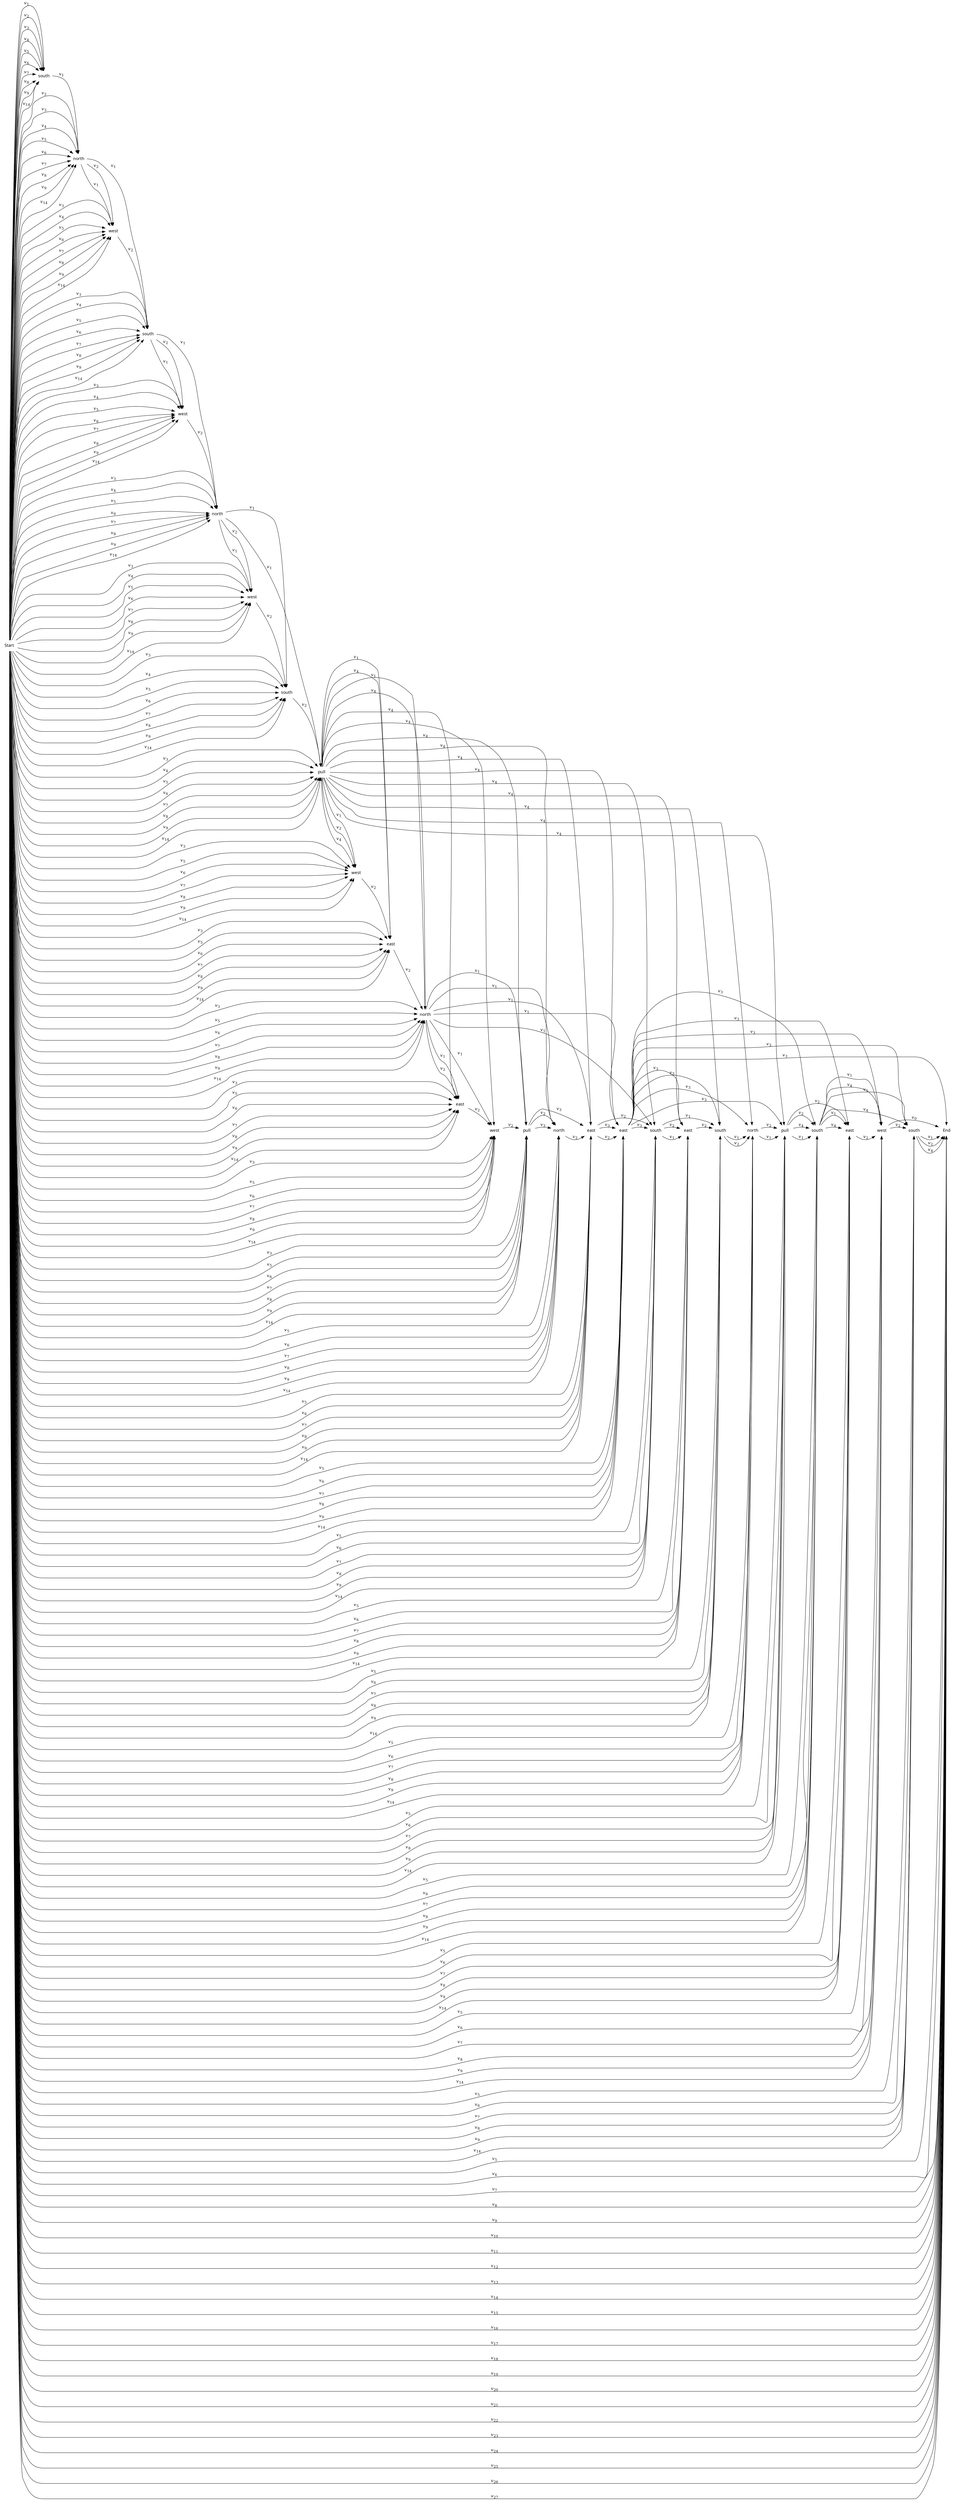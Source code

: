 digraph cat {
rankdir=LR
node [shape=plaintext]
edge [arrowhead=normal]

0 [label="Start",fontname="sans"]
1 [label="south",fontname="sans"]
2 [label="north",fontname="sans"]
3 [label="west",fontname="sans"]
4 [label="south",fontname="sans"]
5 [label="west",fontname="sans"]
6 [label="north",fontname="sans"]
7 [label="west",fontname="sans"]
8 [label="south",fontname="sans"]
9 [label="pull",fontname="sans"]
10 [label="west",fontname="sans"]
11 [label="east",fontname="sans"]
12 [label="north",fontname="sans"]
13 [label="east",fontname="sans"]
14 [label="west",fontname="sans"]
15 [label="pull",fontname="sans"]
16 [label="north",fontname="sans"]
17 [label="east",fontname="sans"]
18 [label="east",fontname="sans"]
19 [label="south",fontname="sans"]
20 [label="east",fontname="sans"]
21 [label="south",fontname="sans"]
22 [label="north",fontname="sans"]
23 [label="pull",fontname="sans"]
24 [label="south",fontname="sans"]
25 [label="east",fontname="sans"]
26 [label="west",fontname="sans"]
27 [label="south",fontname="sans"]
28 [label="End",fontname="sans"]

0 -> 1 [label=<<i>v</i><sub>1</sub>>]
0 -> 1 [label=<<i>v</i><sub>2</sub>>]
0 -> 2 [label=<<i>v</i><sub>2</sub>>]
0 -> 1 [label=<<i>v</i><sub>3</sub>>]
0 -> 2 [label=<<i>v</i><sub>3</sub>>]
0 -> 3 [label=<<i>v</i><sub>3</sub>>]
0 -> 4 [label=<<i>v</i><sub>3</sub>>]
0 -> 5 [label=<<i>v</i><sub>3</sub>>]
0 -> 6 [label=<<i>v</i><sub>3</sub>>]
0 -> 7 [label=<<i>v</i><sub>3</sub>>]
0 -> 8 [label=<<i>v</i><sub>3</sub>>]
0 -> 9 [label=<<i>v</i><sub>3</sub>>]
0 -> 10 [label=<<i>v</i><sub>3</sub>>]
0 -> 11 [label=<<i>v</i><sub>3</sub>>]
0 -> 12 [label=<<i>v</i><sub>3</sub>>]
0 -> 13 [label=<<i>v</i><sub>3</sub>>]
0 -> 14 [label=<<i>v</i><sub>3</sub>>]
0 -> 15 [label=<<i>v</i><sub>3</sub>>]
0 -> 1 [label=<<i>v</i><sub>4</sub>>]
0 -> 2 [label=<<i>v</i><sub>4</sub>>]
0 -> 3 [label=<<i>v</i><sub>4</sub>>]
0 -> 4 [label=<<i>v</i><sub>4</sub>>]
0 -> 5 [label=<<i>v</i><sub>4</sub>>]
0 -> 6 [label=<<i>v</i><sub>4</sub>>]
0 -> 7 [label=<<i>v</i><sub>4</sub>>]
0 -> 8 [label=<<i>v</i><sub>4</sub>>]
0 -> 9 [label=<<i>v</i><sub>4</sub>>]
0 -> 1 [label=<<i>v</i><sub>5</sub>>]
0 -> 2 [label=<<i>v</i><sub>5</sub>>]
0 -> 3 [label=<<i>v</i><sub>5</sub>>]
0 -> 4 [label=<<i>v</i><sub>5</sub>>]
0 -> 5 [label=<<i>v</i><sub>5</sub>>]
0 -> 6 [label=<<i>v</i><sub>5</sub>>]
0 -> 7 [label=<<i>v</i><sub>5</sub>>]
0 -> 8 [label=<<i>v</i><sub>5</sub>>]
0 -> 9 [label=<<i>v</i><sub>5</sub>>]
0 -> 10 [label=<<i>v</i><sub>5</sub>>]
0 -> 11 [label=<<i>v</i><sub>5</sub>>]
0 -> 12 [label=<<i>v</i><sub>5</sub>>]
0 -> 13 [label=<<i>v</i><sub>5</sub>>]
0 -> 14 [label=<<i>v</i><sub>5</sub>>]
0 -> 15 [label=<<i>v</i><sub>5</sub>>]
0 -> 16 [label=<<i>v</i><sub>5</sub>>]
0 -> 17 [label=<<i>v</i><sub>5</sub>>]
0 -> 18 [label=<<i>v</i><sub>5</sub>>]
0 -> 19 [label=<<i>v</i><sub>5</sub>>]
0 -> 20 [label=<<i>v</i><sub>5</sub>>]
0 -> 21 [label=<<i>v</i><sub>5</sub>>]
0 -> 22 [label=<<i>v</i><sub>5</sub>>]
0 -> 23 [label=<<i>v</i><sub>5</sub>>]
0 -> 24 [label=<<i>v</i><sub>5</sub>>]
0 -> 25 [label=<<i>v</i><sub>5</sub>>]
0 -> 26 [label=<<i>v</i><sub>5</sub>>]
0 -> 27 [label=<<i>v</i><sub>5</sub>>]
0 -> 28 [label=<<i>v</i><sub>5</sub>>]
0 -> 1 [label=<<i>v</i><sub>6</sub>>]
0 -> 2 [label=<<i>v</i><sub>6</sub>>]
0 -> 3 [label=<<i>v</i><sub>6</sub>>]
0 -> 4 [label=<<i>v</i><sub>6</sub>>]
0 -> 5 [label=<<i>v</i><sub>6</sub>>]
0 -> 6 [label=<<i>v</i><sub>6</sub>>]
0 -> 7 [label=<<i>v</i><sub>6</sub>>]
0 -> 8 [label=<<i>v</i><sub>6</sub>>]
0 -> 9 [label=<<i>v</i><sub>6</sub>>]
0 -> 10 [label=<<i>v</i><sub>6</sub>>]
0 -> 11 [label=<<i>v</i><sub>6</sub>>]
0 -> 12 [label=<<i>v</i><sub>6</sub>>]
0 -> 13 [label=<<i>v</i><sub>6</sub>>]
0 -> 14 [label=<<i>v</i><sub>6</sub>>]
0 -> 15 [label=<<i>v</i><sub>6</sub>>]
0 -> 16 [label=<<i>v</i><sub>6</sub>>]
0 -> 17 [label=<<i>v</i><sub>6</sub>>]
0 -> 18 [label=<<i>v</i><sub>6</sub>>]
0 -> 19 [label=<<i>v</i><sub>6</sub>>]
0 -> 20 [label=<<i>v</i><sub>6</sub>>]
0 -> 21 [label=<<i>v</i><sub>6</sub>>]
0 -> 22 [label=<<i>v</i><sub>6</sub>>]
0 -> 23 [label=<<i>v</i><sub>6</sub>>]
0 -> 24 [label=<<i>v</i><sub>6</sub>>]
0 -> 25 [label=<<i>v</i><sub>6</sub>>]
0 -> 26 [label=<<i>v</i><sub>6</sub>>]
0 -> 27 [label=<<i>v</i><sub>6</sub>>]
0 -> 28 [label=<<i>v</i><sub>6</sub>>]
0 -> 1 [label=<<i>v</i><sub>7</sub>>]
0 -> 2 [label=<<i>v</i><sub>7</sub>>]
0 -> 3 [label=<<i>v</i><sub>7</sub>>]
0 -> 4 [label=<<i>v</i><sub>7</sub>>]
0 -> 5 [label=<<i>v</i><sub>7</sub>>]
0 -> 6 [label=<<i>v</i><sub>7</sub>>]
0 -> 7 [label=<<i>v</i><sub>7</sub>>]
0 -> 8 [label=<<i>v</i><sub>7</sub>>]
0 -> 9 [label=<<i>v</i><sub>7</sub>>]
0 -> 10 [label=<<i>v</i><sub>7</sub>>]
0 -> 11 [label=<<i>v</i><sub>7</sub>>]
0 -> 12 [label=<<i>v</i><sub>7</sub>>]
0 -> 13 [label=<<i>v</i><sub>7</sub>>]
0 -> 14 [label=<<i>v</i><sub>7</sub>>]
0 -> 15 [label=<<i>v</i><sub>7</sub>>]
0 -> 16 [label=<<i>v</i><sub>7</sub>>]
0 -> 17 [label=<<i>v</i><sub>7</sub>>]
0 -> 18 [label=<<i>v</i><sub>7</sub>>]
0 -> 19 [label=<<i>v</i><sub>7</sub>>]
0 -> 20 [label=<<i>v</i><sub>7</sub>>]
0 -> 21 [label=<<i>v</i><sub>7</sub>>]
0 -> 22 [label=<<i>v</i><sub>7</sub>>]
0 -> 23 [label=<<i>v</i><sub>7</sub>>]
0 -> 24 [label=<<i>v</i><sub>7</sub>>]
0 -> 25 [label=<<i>v</i><sub>7</sub>>]
0 -> 26 [label=<<i>v</i><sub>7</sub>>]
0 -> 27 [label=<<i>v</i><sub>7</sub>>]
0 -> 28 [label=<<i>v</i><sub>7</sub>>]
0 -> 1 [label=<<i>v</i><sub>8</sub>>]
0 -> 2 [label=<<i>v</i><sub>8</sub>>]
0 -> 3 [label=<<i>v</i><sub>8</sub>>]
0 -> 4 [label=<<i>v</i><sub>8</sub>>]
0 -> 5 [label=<<i>v</i><sub>8</sub>>]
0 -> 6 [label=<<i>v</i><sub>8</sub>>]
0 -> 7 [label=<<i>v</i><sub>8</sub>>]
0 -> 8 [label=<<i>v</i><sub>8</sub>>]
0 -> 9 [label=<<i>v</i><sub>8</sub>>]
0 -> 10 [label=<<i>v</i><sub>8</sub>>]
0 -> 11 [label=<<i>v</i><sub>8</sub>>]
0 -> 12 [label=<<i>v</i><sub>8</sub>>]
0 -> 13 [label=<<i>v</i><sub>8</sub>>]
0 -> 14 [label=<<i>v</i><sub>8</sub>>]
0 -> 15 [label=<<i>v</i><sub>8</sub>>]
0 -> 16 [label=<<i>v</i><sub>8</sub>>]
0 -> 17 [label=<<i>v</i><sub>8</sub>>]
0 -> 18 [label=<<i>v</i><sub>8</sub>>]
0 -> 19 [label=<<i>v</i><sub>8</sub>>]
0 -> 20 [label=<<i>v</i><sub>8</sub>>]
0 -> 21 [label=<<i>v</i><sub>8</sub>>]
0 -> 22 [label=<<i>v</i><sub>8</sub>>]
0 -> 23 [label=<<i>v</i><sub>8</sub>>]
0 -> 24 [label=<<i>v</i><sub>8</sub>>]
0 -> 25 [label=<<i>v</i><sub>8</sub>>]
0 -> 26 [label=<<i>v</i><sub>8</sub>>]
0 -> 27 [label=<<i>v</i><sub>8</sub>>]
0 -> 28 [label=<<i>v</i><sub>8</sub>>]
0 -> 1 [label=<<i>v</i><sub>9</sub>>]
0 -> 2 [label=<<i>v</i><sub>9</sub>>]
0 -> 3 [label=<<i>v</i><sub>9</sub>>]
0 -> 4 [label=<<i>v</i><sub>9</sub>>]
0 -> 5 [label=<<i>v</i><sub>9</sub>>]
0 -> 6 [label=<<i>v</i><sub>9</sub>>]
0 -> 7 [label=<<i>v</i><sub>9</sub>>]
0 -> 8 [label=<<i>v</i><sub>9</sub>>]
0 -> 9 [label=<<i>v</i><sub>9</sub>>]
0 -> 10 [label=<<i>v</i><sub>9</sub>>]
0 -> 11 [label=<<i>v</i><sub>9</sub>>]
0 -> 12 [label=<<i>v</i><sub>9</sub>>]
0 -> 13 [label=<<i>v</i><sub>9</sub>>]
0 -> 14 [label=<<i>v</i><sub>9</sub>>]
0 -> 15 [label=<<i>v</i><sub>9</sub>>]
0 -> 16 [label=<<i>v</i><sub>9</sub>>]
0 -> 17 [label=<<i>v</i><sub>9</sub>>]
0 -> 18 [label=<<i>v</i><sub>9</sub>>]
0 -> 19 [label=<<i>v</i><sub>9</sub>>]
0 -> 20 [label=<<i>v</i><sub>9</sub>>]
0 -> 21 [label=<<i>v</i><sub>9</sub>>]
0 -> 22 [label=<<i>v</i><sub>9</sub>>]
0 -> 23 [label=<<i>v</i><sub>9</sub>>]
0 -> 24 [label=<<i>v</i><sub>9</sub>>]
0 -> 25 [label=<<i>v</i><sub>9</sub>>]
0 -> 26 [label=<<i>v</i><sub>9</sub>>]
0 -> 27 [label=<<i>v</i><sub>9</sub>>]
0 -> 28 [label=<<i>v</i><sub>9</sub>>]
0 -> 28 [label=<<i>v</i><sub>10</sub>>]
0 -> 28 [label=<<i>v</i><sub>11</sub>>]
0 -> 28 [label=<<i>v</i><sub>12</sub>>]
0 -> 28 [label=<<i>v</i><sub>13</sub>>]
0 -> 1 [label=<<i>v</i><sub>14</sub>>]
0 -> 2 [label=<<i>v</i><sub>14</sub>>]
0 -> 3 [label=<<i>v</i><sub>14</sub>>]
0 -> 4 [label=<<i>v</i><sub>14</sub>>]
0 -> 5 [label=<<i>v</i><sub>14</sub>>]
0 -> 6 [label=<<i>v</i><sub>14</sub>>]
0 -> 7 [label=<<i>v</i><sub>14</sub>>]
0 -> 8 [label=<<i>v</i><sub>14</sub>>]
0 -> 9 [label=<<i>v</i><sub>14</sub>>]
0 -> 10 [label=<<i>v</i><sub>14</sub>>]
0 -> 11 [label=<<i>v</i><sub>14</sub>>]
0 -> 12 [label=<<i>v</i><sub>14</sub>>]
0 -> 13 [label=<<i>v</i><sub>14</sub>>]
0 -> 14 [label=<<i>v</i><sub>14</sub>>]
0 -> 15 [label=<<i>v</i><sub>14</sub>>]
0 -> 16 [label=<<i>v</i><sub>14</sub>>]
0 -> 17 [label=<<i>v</i><sub>14</sub>>]
0 -> 18 [label=<<i>v</i><sub>14</sub>>]
0 -> 19 [label=<<i>v</i><sub>14</sub>>]
0 -> 20 [label=<<i>v</i><sub>14</sub>>]
0 -> 21 [label=<<i>v</i><sub>14</sub>>]
0 -> 22 [label=<<i>v</i><sub>14</sub>>]
0 -> 23 [label=<<i>v</i><sub>14</sub>>]
0 -> 24 [label=<<i>v</i><sub>14</sub>>]
0 -> 25 [label=<<i>v</i><sub>14</sub>>]
0 -> 26 [label=<<i>v</i><sub>14</sub>>]
0 -> 27 [label=<<i>v</i><sub>14</sub>>]
0 -> 28 [label=<<i>v</i><sub>14</sub>>]
0 -> 28 [label=<<i>v</i><sub>15</sub>>]
0 -> 28 [label=<<i>v</i><sub>16</sub>>]
0 -> 28 [label=<<i>v</i><sub>17</sub>>]
0 -> 28 [label=<<i>v</i><sub>18</sub>>]
0 -> 28 [label=<<i>v</i><sub>19</sub>>]
0 -> 28 [label=<<i>v</i><sub>20</sub>>]
0 -> 28 [label=<<i>v</i><sub>21</sub>>]
0 -> 28 [label=<<i>v</i><sub>22</sub>>]
0 -> 28 [label=<<i>v</i><sub>23</sub>>]
0 -> 28 [label=<<i>v</i><sub>24</sub>>]
0 -> 28 [label=<<i>v</i><sub>25</sub>>]
0 -> 28 [label=<<i>v</i><sub>26</sub>>]
0 -> 28 [label=<<i>v</i><sub>27</sub>>]
1 -> 2 [label=<<i>v</i><sub>1</sub>>]
2 -> 3 [label=<<i>v</i><sub>1</sub>>]
2 -> 4 [label=<<i>v</i><sub>1</sub>>]
2 -> 3 [label=<<i>v</i><sub>2</sub>>]
3 -> 4 [label=<<i>v</i><sub>2</sub>>]
4 -> 5 [label=<<i>v</i><sub>1</sub>>]
4 -> 6 [label=<<i>v</i><sub>1</sub>>]
4 -> 5 [label=<<i>v</i><sub>2</sub>>]
5 -> 6 [label=<<i>v</i><sub>2</sub>>]
6 -> 7 [label=<<i>v</i><sub>1</sub>>]
6 -> 8 [label=<<i>v</i><sub>1</sub>>]
6 -> 9 [label=<<i>v</i><sub>1</sub>>]
6 -> 7 [label=<<i>v</i><sub>2</sub>>]
7 -> 8 [label=<<i>v</i><sub>2</sub>>]
8 -> 9 [label=<<i>v</i><sub>2</sub>>]
9 -> 10 [label=<<i>v</i><sub>1</sub>>]
9 -> 11 [label=<<i>v</i><sub>1</sub>>]
9 -> 12 [label=<<i>v</i><sub>1</sub>>]
9 -> 10 [label=<<i>v</i><sub>2</sub>>]
9 -> 10 [label=<<i>v</i><sub>4</sub>>]
9 -> 11 [label=<<i>v</i><sub>4</sub>>]
9 -> 12 [label=<<i>v</i><sub>4</sub>>]
9 -> 13 [label=<<i>v</i><sub>4</sub>>]
9 -> 14 [label=<<i>v</i><sub>4</sub>>]
9 -> 15 [label=<<i>v</i><sub>4</sub>>]
9 -> 16 [label=<<i>v</i><sub>4</sub>>]
9 -> 17 [label=<<i>v</i><sub>4</sub>>]
9 -> 18 [label=<<i>v</i><sub>4</sub>>]
9 -> 19 [label=<<i>v</i><sub>4</sub>>]
9 -> 20 [label=<<i>v</i><sub>4</sub>>]
9 -> 21 [label=<<i>v</i><sub>4</sub>>]
9 -> 22 [label=<<i>v</i><sub>4</sub>>]
9 -> 23 [label=<<i>v</i><sub>4</sub>>]
10 -> 11 [label=<<i>v</i><sub>2</sub>>]
11 -> 12 [label=<<i>v</i><sub>2</sub>>]
12 -> 13 [label=<<i>v</i><sub>1</sub>>]
12 -> 14 [label=<<i>v</i><sub>1</sub>>]
12 -> 15 [label=<<i>v</i><sub>1</sub>>]
12 -> 16 [label=<<i>v</i><sub>1</sub>>]
12 -> 17 [label=<<i>v</i><sub>1</sub>>]
12 -> 18 [label=<<i>v</i><sub>1</sub>>]
12 -> 19 [label=<<i>v</i><sub>1</sub>>]
12 -> 13 [label=<<i>v</i><sub>2</sub>>]
13 -> 14 [label=<<i>v</i><sub>2</sub>>]
14 -> 15 [label=<<i>v</i><sub>2</sub>>]
15 -> 16 [label=<<i>v</i><sub>2</sub>>]
15 -> 16 [label=<<i>v</i><sub>3</sub>>]
15 -> 17 [label=<<i>v</i><sub>3</sub>>]
16 -> 17 [label=<<i>v</i><sub>2</sub>>]
17 -> 18 [label=<<i>v</i><sub>2</sub>>]
17 -> 19 [label=<<i>v</i><sub>2</sub>>]
17 -> 18 [label=<<i>v</i><sub>3</sub>>]
18 -> 19 [label=<<i>v</i><sub>3</sub>>]
18 -> 20 [label=<<i>v</i><sub>3</sub>>]
18 -> 21 [label=<<i>v</i><sub>3</sub>>]
18 -> 22 [label=<<i>v</i><sub>3</sub>>]
18 -> 23 [label=<<i>v</i><sub>3</sub>>]
18 -> 24 [label=<<i>v</i><sub>3</sub>>]
18 -> 25 [label=<<i>v</i><sub>3</sub>>]
18 -> 26 [label=<<i>v</i><sub>3</sub>>]
18 -> 27 [label=<<i>v</i><sub>3</sub>>]
18 -> 28 [label=<<i>v</i><sub>3</sub>>]
19 -> 20 [label=<<i>v</i><sub>1</sub>>]
19 -> 21 [label=<<i>v</i><sub>1</sub>>]
19 -> 20 [label=<<i>v</i><sub>2</sub>>]
20 -> 21 [label=<<i>v</i><sub>2</sub>>]
21 -> 22 [label=<<i>v</i><sub>1</sub>>]
21 -> 22 [label=<<i>v</i><sub>2</sub>>]
22 -> 23 [label=<<i>v</i><sub>1</sub>>]
22 -> 23 [label=<<i>v</i><sub>2</sub>>]
23 -> 24 [label=<<i>v</i><sub>1</sub>>]
23 -> 24 [label=<<i>v</i><sub>2</sub>>]
23 -> 25 [label=<<i>v</i><sub>2</sub>>]
23 -> 24 [label=<<i>v</i><sub>4</sub>>]
24 -> 25 [label=<<i>v</i><sub>1</sub>>]
24 -> 26 [label=<<i>v</i><sub>1</sub>>]
24 -> 27 [label=<<i>v</i><sub>1</sub>>]
24 -> 25 [label=<<i>v</i><sub>4</sub>>]
24 -> 26 [label=<<i>v</i><sub>4</sub>>]
24 -> 27 [label=<<i>v</i><sub>4</sub>>]
25 -> 26 [label=<<i>v</i><sub>2</sub>>]
26 -> 28 [label=<<i>v</i><sub>0</sub>>]
26 -> 27 [label=<<i>v</i><sub>2</sub>>]
27 -> 28 [label=<<i>v</i><sub>1</sub>>]
27 -> 28 [label=<<i>v</i><sub>2</sub>>]
27 -> 28 [label=<<i>v</i><sub>4</sub>>]

# To line up the actions
0 -> 1 [weight=100,style=invis]
1 -> 2 [weight=100,style=invis]
2 -> 3 [weight=100,style=invis]
3 -> 4 [weight=100,style=invis]
4 -> 5 [weight=100,style=invis]
5 -> 6 [weight=100,style=invis]
6 -> 7 [weight=100,style=invis]
7 -> 8 [weight=100,style=invis]
8 -> 9 [weight=100,style=invis]
9 -> 10 [weight=100,style=invis]
10 -> 11 [weight=100,style=invis]
11 -> 12 [weight=100,style=invis]
12 -> 13 [weight=100,style=invis]
13 -> 14 [weight=100,style=invis]
14 -> 15 [weight=100,style=invis]
15 -> 16 [weight=100,style=invis]
16 -> 17 [weight=100,style=invis]
17 -> 18 [weight=100,style=invis]
18 -> 19 [weight=100,style=invis]
19 -> 20 [weight=100,style=invis]
20 -> 21 [weight=100,style=invis]
21 -> 22 [weight=100,style=invis]
22 -> 23 [weight=100,style=invis]
23 -> 24 [weight=100,style=invis]
24 -> 25 [weight=100,style=invis]
25 -> 26 [weight=100,style=invis]
26 -> 27 [weight=100,style=invis]
27 -> 28 [weight=100,style=invis]
}
